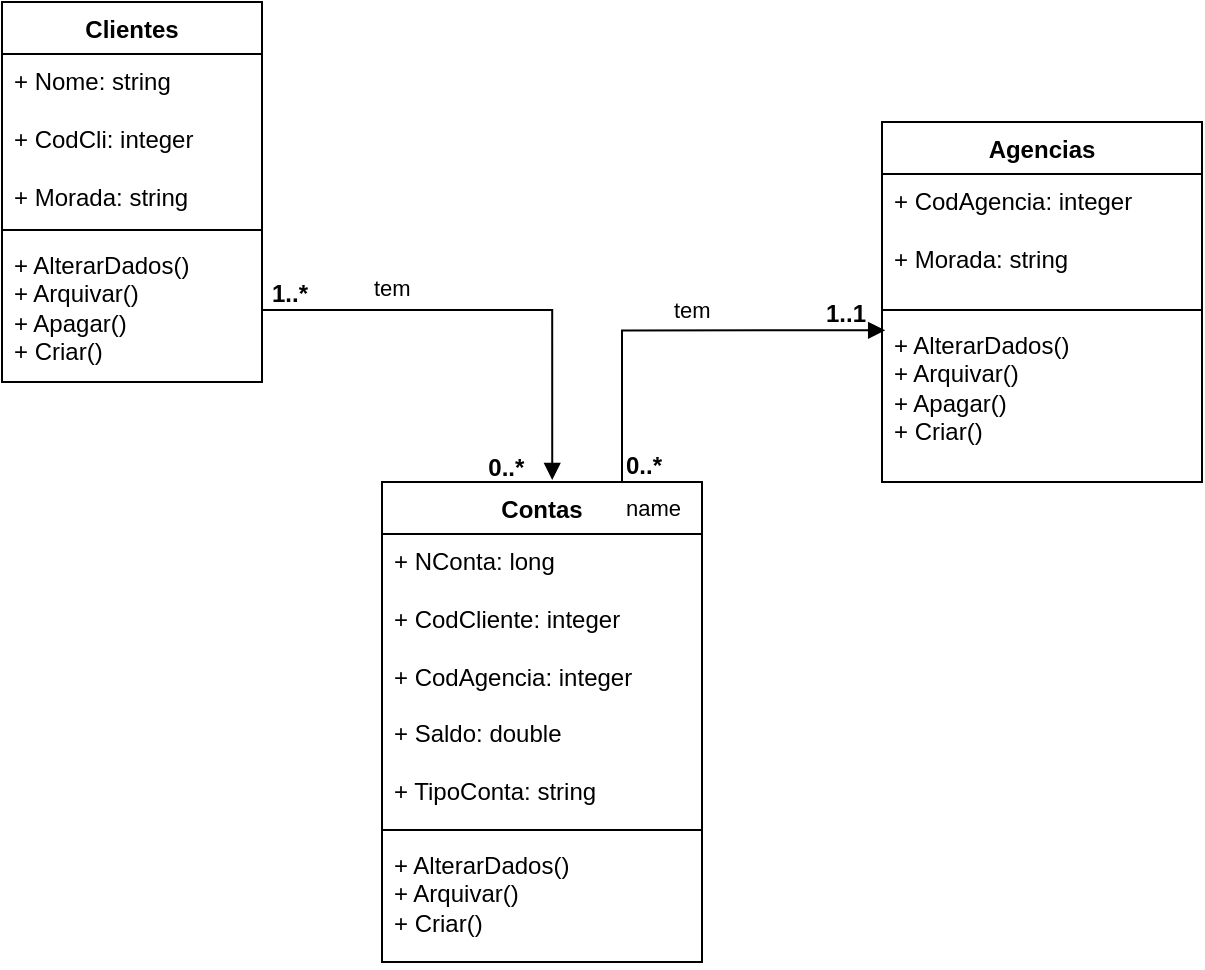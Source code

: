 <mxfile version="23.0.2" type="device" pages="2">
  <diagram name="Página-1" id="qSlkcnga5wFxTFf57-K5">
    <mxGraphModel dx="1047" dy="497" grid="1" gridSize="10" guides="1" tooltips="1" connect="1" arrows="1" fold="1" page="1" pageScale="1" pageWidth="827" pageHeight="1169" math="0" shadow="0">
      <root>
        <mxCell id="0" />
        <mxCell id="1" parent="0" />
        <mxCell id="k9bCb90cWJ05puUlKuU--32" value="Clientes" style="swimlane;fontStyle=1;align=center;verticalAlign=top;childLayout=stackLayout;horizontal=1;startSize=26;horizontalStack=0;resizeParent=1;resizeParentMax=0;resizeLast=0;collapsible=1;marginBottom=0;whiteSpace=wrap;html=1;" vertex="1" parent="1">
          <mxGeometry x="30" y="100" width="130" height="190" as="geometry" />
        </mxCell>
        <mxCell id="k9bCb90cWJ05puUlKuU--33" value="+ Nome: string&lt;br&gt;&lt;br&gt;+ CodCli: integer&lt;br&gt;&lt;br&gt;+ Morada: string" style="text;strokeColor=none;fillColor=none;align=left;verticalAlign=top;spacingLeft=4;spacingRight=4;overflow=hidden;rotatable=0;points=[[0,0.5],[1,0.5]];portConstraint=eastwest;whiteSpace=wrap;html=1;" vertex="1" parent="k9bCb90cWJ05puUlKuU--32">
          <mxGeometry y="26" width="130" height="84" as="geometry" />
        </mxCell>
        <mxCell id="k9bCb90cWJ05puUlKuU--34" value="" style="line;strokeWidth=1;fillColor=none;align=left;verticalAlign=middle;spacingTop=-1;spacingLeft=3;spacingRight=3;rotatable=0;labelPosition=right;points=[];portConstraint=eastwest;strokeColor=inherit;" vertex="1" parent="k9bCb90cWJ05puUlKuU--32">
          <mxGeometry y="110" width="130" height="8" as="geometry" />
        </mxCell>
        <mxCell id="k9bCb90cWJ05puUlKuU--35" value="+ AlterarDados()&lt;br&gt;+ Arquivar()&lt;br&gt;+ Apagar()&lt;br&gt;+ Criar()" style="text;strokeColor=none;fillColor=none;align=left;verticalAlign=top;spacingLeft=4;spacingRight=4;overflow=hidden;rotatable=0;points=[[0,0.5],[1,0.5]];portConstraint=eastwest;whiteSpace=wrap;html=1;" vertex="1" parent="k9bCb90cWJ05puUlKuU--32">
          <mxGeometry y="118" width="130" height="72" as="geometry" />
        </mxCell>
        <mxCell id="k9bCb90cWJ05puUlKuU--36" value="Agencias" style="swimlane;fontStyle=1;align=center;verticalAlign=top;childLayout=stackLayout;horizontal=1;startSize=26;horizontalStack=0;resizeParent=1;resizeParentMax=0;resizeLast=0;collapsible=1;marginBottom=0;whiteSpace=wrap;html=1;" vertex="1" parent="1">
          <mxGeometry x="470" y="160" width="160" height="180" as="geometry" />
        </mxCell>
        <mxCell id="k9bCb90cWJ05puUlKuU--37" value="+ CodAgencia: integer&lt;br&gt;&lt;br&gt;+ Morada: string" style="text;strokeColor=none;fillColor=none;align=left;verticalAlign=top;spacingLeft=4;spacingRight=4;overflow=hidden;rotatable=0;points=[[0,0.5],[1,0.5]];portConstraint=eastwest;whiteSpace=wrap;html=1;" vertex="1" parent="k9bCb90cWJ05puUlKuU--36">
          <mxGeometry y="26" width="160" height="64" as="geometry" />
        </mxCell>
        <mxCell id="k9bCb90cWJ05puUlKuU--38" value="" style="line;strokeWidth=1;fillColor=none;align=left;verticalAlign=middle;spacingTop=-1;spacingLeft=3;spacingRight=3;rotatable=0;labelPosition=right;points=[];portConstraint=eastwest;strokeColor=inherit;" vertex="1" parent="k9bCb90cWJ05puUlKuU--36">
          <mxGeometry y="90" width="160" height="8" as="geometry" />
        </mxCell>
        <mxCell id="k9bCb90cWJ05puUlKuU--39" value="+ AlterarDados()&lt;br style=&quot;border-color: var(--border-color);&quot;&gt;+ Arquivar()&lt;br style=&quot;border-color: var(--border-color);&quot;&gt;+ Apagar()&lt;br style=&quot;border-color: var(--border-color);&quot;&gt;+ Criar()" style="text;strokeColor=none;fillColor=none;align=left;verticalAlign=top;spacingLeft=4;spacingRight=4;overflow=hidden;rotatable=0;points=[[0,0.5],[1,0.5]];portConstraint=eastwest;whiteSpace=wrap;html=1;" vertex="1" parent="k9bCb90cWJ05puUlKuU--36">
          <mxGeometry y="98" width="160" height="82" as="geometry" />
        </mxCell>
        <mxCell id="k9bCb90cWJ05puUlKuU--40" value="Contas" style="swimlane;fontStyle=1;align=center;verticalAlign=top;childLayout=stackLayout;horizontal=1;startSize=26;horizontalStack=0;resizeParent=1;resizeParentMax=0;resizeLast=0;collapsible=1;marginBottom=0;whiteSpace=wrap;html=1;" vertex="1" parent="1">
          <mxGeometry x="220" y="340" width="160" height="240" as="geometry" />
        </mxCell>
        <mxCell id="k9bCb90cWJ05puUlKuU--41" value="+ NConta: long&lt;br&gt;&lt;br&gt;+ CodCliente: integer&lt;br&gt;&lt;br&gt;+ CodAgencia: integer&lt;br&gt;&lt;br&gt;+ Saldo: double&lt;br&gt;&lt;br&gt;+ TipoConta: string" style="text;strokeColor=none;fillColor=none;align=left;verticalAlign=top;spacingLeft=4;spacingRight=4;overflow=hidden;rotatable=0;points=[[0,0.5],[1,0.5]];portConstraint=eastwest;whiteSpace=wrap;html=1;" vertex="1" parent="k9bCb90cWJ05puUlKuU--40">
          <mxGeometry y="26" width="160" height="144" as="geometry" />
        </mxCell>
        <mxCell id="k9bCb90cWJ05puUlKuU--42" value="" style="line;strokeWidth=1;fillColor=none;align=left;verticalAlign=middle;spacingTop=-1;spacingLeft=3;spacingRight=3;rotatable=0;labelPosition=right;points=[];portConstraint=eastwest;strokeColor=inherit;" vertex="1" parent="k9bCb90cWJ05puUlKuU--40">
          <mxGeometry y="170" width="160" height="8" as="geometry" />
        </mxCell>
        <mxCell id="k9bCb90cWJ05puUlKuU--43" value="+ AlterarDados()&lt;br style=&quot;border-color: var(--border-color);&quot;&gt;+ Arquivar()&lt;br style=&quot;border-color: var(--border-color);&quot;&gt;+ Criar()" style="text;strokeColor=none;fillColor=none;align=left;verticalAlign=top;spacingLeft=4;spacingRight=4;overflow=hidden;rotatable=0;points=[[0,0.5],[1,0.5]];portConstraint=eastwest;whiteSpace=wrap;html=1;" vertex="1" parent="k9bCb90cWJ05puUlKuU--40">
          <mxGeometry y="178" width="160" height="62" as="geometry" />
        </mxCell>
        <mxCell id="k9bCb90cWJ05puUlKuU--47" value="tem" style="endArrow=block;endFill=1;html=1;edgeStyle=orthogonalEdgeStyle;align=left;verticalAlign=top;rounded=0;exitX=1;exitY=0.5;exitDx=0;exitDy=0;entryX=0.532;entryY=-0.004;entryDx=0;entryDy=0;entryPerimeter=0;" edge="1" parent="1" source="k9bCb90cWJ05puUlKuU--35" target="k9bCb90cWJ05puUlKuU--40">
          <mxGeometry x="-0.53" y="24" relative="1" as="geometry">
            <mxPoint x="360" y="340" as="sourcePoint" />
            <mxPoint x="520" y="340" as="targetPoint" />
            <mxPoint as="offset" />
          </mxGeometry>
        </mxCell>
        <mxCell id="k9bCb90cWJ05puUlKuU--48" value="&lt;b&gt;&lt;font style=&quot;font-size: 12px;&quot;&gt;1..*&lt;/font&gt;&lt;/b&gt;" style="edgeLabel;resizable=0;html=1;align=left;verticalAlign=bottom;" connectable="0" vertex="1" parent="k9bCb90cWJ05puUlKuU--47">
          <mxGeometry x="-1" relative="1" as="geometry">
            <mxPoint x="3" as="offset" />
          </mxGeometry>
        </mxCell>
        <mxCell id="k9bCb90cWJ05puUlKuU--49" value="&amp;nbsp;0..*" style="text;align=center;fontStyle=1;verticalAlign=middle;spacingLeft=3;spacingRight=3;strokeColor=none;rotatable=0;points=[[0,0.5],[1,0.5]];portConstraint=eastwest;html=1;" vertex="1" parent="1">
          <mxGeometry x="240" y="320" width="80" height="26" as="geometry" />
        </mxCell>
        <mxCell id="k9bCb90cWJ05puUlKuU--56" value="name" style="endArrow=block;endFill=1;html=1;edgeStyle=orthogonalEdgeStyle;align=left;verticalAlign=top;rounded=0;exitX=0.75;exitY=0;exitDx=0;exitDy=0;entryX=0.01;entryY=0.075;entryDx=0;entryDy=0;entryPerimeter=0;" edge="1" parent="1" source="k9bCb90cWJ05puUlKuU--40" target="k9bCb90cWJ05puUlKuU--39">
          <mxGeometry x="-1" relative="1" as="geometry">
            <mxPoint x="360" y="340" as="sourcePoint" />
            <mxPoint x="520" y="340" as="targetPoint" />
          </mxGeometry>
        </mxCell>
        <mxCell id="k9bCb90cWJ05puUlKuU--57" value="&lt;font style=&quot;font-size: 12px;&quot;&gt;&lt;b&gt;0..*&lt;/b&gt;&lt;/font&gt;" style="edgeLabel;resizable=0;html=1;align=left;verticalAlign=bottom;" connectable="0" vertex="1" parent="k9bCb90cWJ05puUlKuU--56">
          <mxGeometry x="-1" relative="1" as="geometry">
            <mxPoint as="offset" />
          </mxGeometry>
        </mxCell>
        <mxCell id="k9bCb90cWJ05puUlKuU--58" value="&lt;b&gt;&lt;font style=&quot;font-size: 12px;&quot;&gt;1..1&lt;/font&gt;&lt;/b&gt;" style="edgeLabel;resizable=0;html=1;align=left;verticalAlign=bottom;" connectable="0" vertex="1" parent="1">
          <mxGeometry x="440" y="264" as="geometry" />
        </mxCell>
        <mxCell id="k9bCb90cWJ05puUlKuU--59" value="&lt;span style=&quot;font-size: 11px; background-color: rgb(255, 255, 255);&quot;&gt;tem&lt;/span&gt;" style="text;whiteSpace=wrap;html=1;" vertex="1" parent="1">
          <mxGeometry x="364" y="240" width="50" height="40" as="geometry" />
        </mxCell>
      </root>
    </mxGraphModel>
  </diagram>
  <diagram id="lKLIkQbAiT_HPARZpi2G" name="Página-2">
    <mxGraphModel dx="1047" dy="497" grid="1" gridSize="10" guides="1" tooltips="1" connect="1" arrows="1" fold="1" page="1" pageScale="1" pageWidth="827" pageHeight="1169" math="0" shadow="0">
      <root>
        <mxCell id="0" />
        <mxCell id="1" parent="0" />
        <mxCell id="-wpEujupi3Q9Y67pAaGg-1" value="Filme" style="swimlane;fontStyle=1;align=center;verticalAlign=top;childLayout=stackLayout;horizontal=1;startSize=26;horizontalStack=0;resizeParent=1;resizeParentMax=0;resizeLast=0;collapsible=1;marginBottom=0;whiteSpace=wrap;html=1;" vertex="1" parent="1">
          <mxGeometry x="300" y="340" width="150" height="160" as="geometry" />
        </mxCell>
        <mxCell id="-wpEujupi3Q9Y67pAaGg-2" value="+ título: string&lt;br&gt;+ ano_realizacao: integer&lt;br&gt;+ duracao: integer" style="text;strokeColor=none;fillColor=none;align=left;verticalAlign=top;spacingLeft=4;spacingRight=4;overflow=hidden;rotatable=0;points=[[0,0.5],[1,0.5]];portConstraint=eastwest;whiteSpace=wrap;html=1;" vertex="1" parent="-wpEujupi3Q9Y67pAaGg-1">
          <mxGeometry y="26" width="150" height="54" as="geometry" />
        </mxCell>
        <mxCell id="-wpEujupi3Q9Y67pAaGg-3" value="" style="line;strokeWidth=1;fillColor=none;align=left;verticalAlign=middle;spacingTop=-1;spacingLeft=3;spacingRight=3;rotatable=0;labelPosition=right;points=[];portConstraint=eastwest;strokeColor=inherit;" vertex="1" parent="-wpEujupi3Q9Y67pAaGg-1">
          <mxGeometry y="80" width="150" height="8" as="geometry" />
        </mxCell>
        <mxCell id="-wpEujupi3Q9Y67pAaGg-4" value="+ adicionar()&lt;br&gt;+ atualizar()&lt;br&gt;+ consultar()&lt;br&gt;+ arquivar()&lt;br&gt;" style="text;strokeColor=none;fillColor=none;align=left;verticalAlign=top;spacingLeft=4;spacingRight=4;overflow=hidden;rotatable=0;points=[[0,0.5],[1,0.5]];portConstraint=eastwest;whiteSpace=wrap;html=1;" vertex="1" parent="-wpEujupi3Q9Y67pAaGg-1">
          <mxGeometry y="88" width="150" height="72" as="geometry" />
        </mxCell>
        <mxCell id="-wpEujupi3Q9Y67pAaGg-5" value="Genero" style="swimlane;fontStyle=1;align=center;verticalAlign=top;childLayout=stackLayout;horizontal=1;startSize=26;horizontalStack=0;resizeParent=1;resizeParentMax=0;resizeLast=0;collapsible=1;marginBottom=0;whiteSpace=wrap;html=1;" vertex="1" parent="1">
          <mxGeometry x="70" y="170" width="130" height="150" as="geometry" />
        </mxCell>
        <mxCell id="-wpEujupi3Q9Y67pAaGg-6" value="+ cod: integer&lt;br&gt;+ designacao: string" style="text;strokeColor=none;fillColor=none;align=left;verticalAlign=top;spacingLeft=4;spacingRight=4;overflow=hidden;rotatable=0;points=[[0,0.5],[1,0.5]];portConstraint=eastwest;whiteSpace=wrap;html=1;" vertex="1" parent="-wpEujupi3Q9Y67pAaGg-5">
          <mxGeometry y="26" width="130" height="44" as="geometry" />
        </mxCell>
        <mxCell id="-wpEujupi3Q9Y67pAaGg-7" value="" style="line;strokeWidth=1;fillColor=none;align=left;verticalAlign=middle;spacingTop=-1;spacingLeft=3;spacingRight=3;rotatable=0;labelPosition=right;points=[];portConstraint=eastwest;strokeColor=inherit;" vertex="1" parent="-wpEujupi3Q9Y67pAaGg-5">
          <mxGeometry y="70" width="130" height="8" as="geometry" />
        </mxCell>
        <mxCell id="-wpEujupi3Q9Y67pAaGg-8" value="+ adicionar()&lt;br&gt;+ atualizar()&lt;br&gt;+ consultar()&lt;br&gt;+ arquivar()&lt;br&gt;" style="text;strokeColor=none;fillColor=none;align=left;verticalAlign=top;spacingLeft=4;spacingRight=4;overflow=hidden;rotatable=0;points=[[0,0.5],[1,0.5]];portConstraint=eastwest;whiteSpace=wrap;html=1;" vertex="1" parent="-wpEujupi3Q9Y67pAaGg-5">
          <mxGeometry y="78" width="130" height="72" as="geometry" />
        </mxCell>
        <mxCell id="-wpEujupi3Q9Y67pAaGg-13" value="País de Oriegm" style="swimlane;fontStyle=1;align=center;verticalAlign=top;childLayout=stackLayout;horizontal=1;startSize=26;horizontalStack=0;resizeParent=1;resizeParentMax=0;resizeLast=0;collapsible=1;marginBottom=0;whiteSpace=wrap;html=1;" vertex="1" parent="1">
          <mxGeometry x="120" y="470" width="120" height="150" as="geometry" />
        </mxCell>
        <mxCell id="-wpEujupi3Q9Y67pAaGg-14" value="+ cod: string&lt;br&gt;+ designacao: string" style="text;strokeColor=none;fillColor=none;align=left;verticalAlign=top;spacingLeft=4;spacingRight=4;overflow=hidden;rotatable=0;points=[[0,0.5],[1,0.5]];portConstraint=eastwest;whiteSpace=wrap;html=1;" vertex="1" parent="-wpEujupi3Q9Y67pAaGg-13">
          <mxGeometry y="26" width="120" height="44" as="geometry" />
        </mxCell>
        <mxCell id="-wpEujupi3Q9Y67pAaGg-15" value="" style="line;strokeWidth=1;fillColor=none;align=left;verticalAlign=middle;spacingTop=-1;spacingLeft=3;spacingRight=3;rotatable=0;labelPosition=right;points=[];portConstraint=eastwest;strokeColor=inherit;" vertex="1" parent="-wpEujupi3Q9Y67pAaGg-13">
          <mxGeometry y="70" width="120" height="8" as="geometry" />
        </mxCell>
        <mxCell id="-wpEujupi3Q9Y67pAaGg-16" value="+ adicionar()&lt;br&gt;+ atualizar()&lt;br&gt;+ consultar()&lt;br&gt;+ arquivar()&lt;br&gt;" style="text;strokeColor=none;fillColor=none;align=left;verticalAlign=top;spacingLeft=4;spacingRight=4;overflow=hidden;rotatable=0;points=[[0,0.5],[1,0.5]];portConstraint=eastwest;whiteSpace=wrap;html=1;" vertex="1" parent="-wpEujupi3Q9Y67pAaGg-13">
          <mxGeometry y="78" width="120" height="72" as="geometry" />
        </mxCell>
        <mxCell id="-wpEujupi3Q9Y67pAaGg-17" value="Realizador" style="swimlane;fontStyle=1;align=center;verticalAlign=top;childLayout=stackLayout;horizontal=1;startSize=26;horizontalStack=0;resizeParent=1;resizeParentMax=0;resizeLast=0;collapsible=1;marginBottom=0;whiteSpace=wrap;html=1;" vertex="1" parent="1">
          <mxGeometry x="513" y="440" width="120" height="180" as="geometry" />
        </mxCell>
        <mxCell id="-wpEujupi3Q9Y67pAaGg-18" value="+ cod: integer&lt;br&gt;+ Nome: string&lt;br&gt;+ Endereço: string&lt;br&gt;+ DataNasc: date" style="text;strokeColor=none;fillColor=none;align=left;verticalAlign=top;spacingLeft=4;spacingRight=4;overflow=hidden;rotatable=0;points=[[0,0.5],[1,0.5]];portConstraint=eastwest;whiteSpace=wrap;html=1;" vertex="1" parent="-wpEujupi3Q9Y67pAaGg-17">
          <mxGeometry y="26" width="120" height="74" as="geometry" />
        </mxCell>
        <mxCell id="-wpEujupi3Q9Y67pAaGg-19" value="" style="line;strokeWidth=1;fillColor=none;align=left;verticalAlign=middle;spacingTop=-1;spacingLeft=3;spacingRight=3;rotatable=0;labelPosition=right;points=[];portConstraint=eastwest;strokeColor=inherit;" vertex="1" parent="-wpEujupi3Q9Y67pAaGg-17">
          <mxGeometry y="100" width="120" height="8" as="geometry" />
        </mxCell>
        <mxCell id="-wpEujupi3Q9Y67pAaGg-20" value="+ adicionar()&lt;br&gt;+ atualizar()&lt;br&gt;+ consultar()&lt;br&gt;+ arquivar()&lt;br&gt;" style="text;strokeColor=none;fillColor=none;align=left;verticalAlign=top;spacingLeft=4;spacingRight=4;overflow=hidden;rotatable=0;points=[[0,0.5],[1,0.5]];portConstraint=eastwest;whiteSpace=wrap;html=1;" vertex="1" parent="-wpEujupi3Q9Y67pAaGg-17">
          <mxGeometry y="108" width="120" height="72" as="geometry" />
        </mxCell>
        <mxCell id="-wpEujupi3Q9Y67pAaGg-21" value="Ator" style="swimlane;fontStyle=1;align=center;verticalAlign=top;childLayout=stackLayout;horizontal=1;startSize=26;horizontalStack=0;resizeParent=1;resizeParentMax=0;resizeLast=0;collapsible=1;marginBottom=0;whiteSpace=wrap;html=1;" vertex="1" parent="1">
          <mxGeometry x="490" y="160" width="116" height="180" as="geometry" />
        </mxCell>
        <mxCell id="-wpEujupi3Q9Y67pAaGg-22" value="+ cod: integer&lt;br&gt;+ Nome: string&lt;br&gt;+ Endereço: string&lt;br&gt;+ DataNasc: date" style="text;strokeColor=none;fillColor=none;align=left;verticalAlign=top;spacingLeft=4;spacingRight=4;overflow=hidden;rotatable=0;points=[[0,0.5],[1,0.5]];portConstraint=eastwest;whiteSpace=wrap;html=1;" vertex="1" parent="-wpEujupi3Q9Y67pAaGg-21">
          <mxGeometry y="26" width="116" height="74" as="geometry" />
        </mxCell>
        <mxCell id="-wpEujupi3Q9Y67pAaGg-23" value="" style="line;strokeWidth=1;fillColor=none;align=left;verticalAlign=middle;spacingTop=-1;spacingLeft=3;spacingRight=3;rotatable=0;labelPosition=right;points=[];portConstraint=eastwest;strokeColor=inherit;" vertex="1" parent="-wpEujupi3Q9Y67pAaGg-21">
          <mxGeometry y="100" width="116" height="8" as="geometry" />
        </mxCell>
        <mxCell id="-wpEujupi3Q9Y67pAaGg-24" value="+ adicionar()&lt;br&gt;+ atualizar()&lt;br&gt;+ consultar()&lt;br&gt;+ arquivar()&lt;br&gt;" style="text;strokeColor=none;fillColor=none;align=left;verticalAlign=top;spacingLeft=4;spacingRight=4;overflow=hidden;rotatable=0;points=[[0,0.5],[1,0.5]];portConstraint=eastwest;whiteSpace=wrap;html=1;" vertex="1" parent="-wpEujupi3Q9Y67pAaGg-21">
          <mxGeometry y="108" width="116" height="72" as="geometry" />
        </mxCell>
        <mxCell id="-wpEujupi3Q9Y67pAaGg-25" value="pertence" style="endArrow=block;endFill=1;html=1;edgeStyle=orthogonalEdgeStyle;align=left;verticalAlign=top;rounded=0;entryX=1;entryY=0.75;entryDx=0;entryDy=0;exitX=0.25;exitY=0;exitDx=0;exitDy=0;" edge="1" parent="1" source="-wpEujupi3Q9Y67pAaGg-1" target="-wpEujupi3Q9Y67pAaGg-5">
          <mxGeometry x="0.282" y="-23" relative="1" as="geometry">
            <mxPoint x="310" y="250" as="sourcePoint" />
            <mxPoint x="240" y="370" as="targetPoint" />
            <mxPoint as="offset" />
          </mxGeometry>
        </mxCell>
        <mxCell id="-wpEujupi3Q9Y67pAaGg-26" value="&lt;b&gt;1..*&lt;/b&gt;" style="edgeLabel;resizable=0;html=1;align=left;verticalAlign=bottom;" connectable="0" vertex="1" parent="-wpEujupi3Q9Y67pAaGg-25">
          <mxGeometry x="-1" relative="1" as="geometry" />
        </mxCell>
        <mxCell id="-wpEujupi3Q9Y67pAaGg-27" value="&lt;font style=&quot;font-size: 11px;&quot;&gt;1..*&lt;/font&gt;" style="text;align=center;fontStyle=1;verticalAlign=middle;spacingLeft=3;spacingRight=3;strokeColor=none;rotatable=0;points=[[0,0.5],[1,0.5]];portConstraint=eastwest;html=1;" vertex="1" parent="1">
          <mxGeometry x="170" y="260" width="80" height="26" as="geometry" />
        </mxCell>
        <mxCell id="-wpEujupi3Q9Y67pAaGg-28" value="participa" style="endArrow=block;endFill=1;html=1;edgeStyle=orthogonalEdgeStyle;align=left;verticalAlign=top;rounded=0;entryX=0.012;entryY=0.164;entryDx=0;entryDy=0;entryPerimeter=0;exitX=0.691;exitY=0.002;exitDx=0;exitDy=0;exitPerimeter=0;" edge="1" parent="1" source="-wpEujupi3Q9Y67pAaGg-1" target="-wpEujupi3Q9Y67pAaGg-24">
          <mxGeometry x="0.036" y="30" relative="1" as="geometry">
            <mxPoint x="420" y="310" as="sourcePoint" />
            <mxPoint x="490" y="320" as="targetPoint" />
            <mxPoint as="offset" />
          </mxGeometry>
        </mxCell>
        <mxCell id="-wpEujupi3Q9Y67pAaGg-29" value="&lt;b&gt;1..*&lt;/b&gt;" style="edgeLabel;resizable=0;html=1;align=left;verticalAlign=bottom;" connectable="0" vertex="1" parent="-wpEujupi3Q9Y67pAaGg-28">
          <mxGeometry x="-1" relative="1" as="geometry">
            <mxPoint y="1" as="offset" />
          </mxGeometry>
        </mxCell>
        <mxCell id="-wpEujupi3Q9Y67pAaGg-30" value="&lt;font style=&quot;font-size: 11px;&quot;&gt;1..*&lt;/font&gt;" style="text;align=center;fontStyle=1;verticalAlign=middle;spacingLeft=3;spacingRight=3;strokeColor=none;rotatable=0;points=[[0,0.5],[1,0.5]];portConstraint=eastwest;html=1;" vertex="1" parent="1">
          <mxGeometry x="1440" y="620" width="80" height="26" as="geometry" />
        </mxCell>
        <mxCell id="-wpEujupi3Q9Y67pAaGg-31" value="produz" style="endArrow=block;endFill=1;html=1;edgeStyle=orthogonalEdgeStyle;align=left;verticalAlign=top;rounded=0;exitX=0.5;exitY=0;exitDx=0;exitDy=0;entryX=-0.008;entryY=0.266;entryDx=0;entryDy=0;entryPerimeter=0;" edge="1" parent="1" source="-wpEujupi3Q9Y67pAaGg-13" target="-wpEujupi3Q9Y67pAaGg-4">
          <mxGeometry x="-0.401" y="27" relative="1" as="geometry">
            <mxPoint x="330" y="480" as="sourcePoint" />
            <mxPoint x="490" y="480" as="targetPoint" />
            <mxPoint as="offset" />
          </mxGeometry>
        </mxCell>
        <mxCell id="-wpEujupi3Q9Y67pAaGg-32" value="&lt;b&gt;1..1&lt;/b&gt;" style="edgeLabel;resizable=0;html=1;align=left;verticalAlign=bottom;" connectable="0" vertex="1" parent="-wpEujupi3Q9Y67pAaGg-31">
          <mxGeometry x="-1" relative="1" as="geometry">
            <mxPoint x="2" y="1" as="offset" />
          </mxGeometry>
        </mxCell>
        <mxCell id="-wpEujupi3Q9Y67pAaGg-33" value="&lt;font style=&quot;font-size: 11px;&quot;&gt;0..*&lt;/font&gt;" style="text;align=center;fontStyle=1;verticalAlign=middle;spacingLeft=3;spacingRight=3;strokeColor=none;rotatable=0;points=[[0,0.5],[1,0.5]];portConstraint=eastwest;html=1;" vertex="1" parent="1">
          <mxGeometry x="244" y="425" width="80" height="26" as="geometry" />
        </mxCell>
        <mxCell id="-wpEujupi3Q9Y67pAaGg-34" value="realiza" style="endArrow=block;endFill=1;html=1;edgeStyle=orthogonalEdgeStyle;align=left;verticalAlign=top;rounded=0;exitX=0.5;exitY=0;exitDx=0;exitDy=0;entryX=1.016;entryY=0.284;entryDx=0;entryDy=0;entryPerimeter=0;" edge="1" parent="1" source="-wpEujupi3Q9Y67pAaGg-17" target="-wpEujupi3Q9Y67pAaGg-4">
          <mxGeometry x="-0.02" y="-30" relative="1" as="geometry">
            <mxPoint x="330" y="400" as="sourcePoint" />
            <mxPoint x="490" y="400" as="targetPoint" />
            <mxPoint as="offset" />
          </mxGeometry>
        </mxCell>
        <mxCell id="-wpEujupi3Q9Y67pAaGg-35" value="&lt;b&gt;1..*&lt;/b&gt;" style="edgeLabel;resizable=0;html=1;align=left;verticalAlign=bottom;" connectable="0" vertex="1" parent="-wpEujupi3Q9Y67pAaGg-34">
          <mxGeometry x="-1" relative="1" as="geometry">
            <mxPoint x="3" y="-1" as="offset" />
          </mxGeometry>
        </mxCell>
        <mxCell id="-wpEujupi3Q9Y67pAaGg-36" value="&lt;font style=&quot;font-size: 11px;&quot;&gt;1..*&lt;/font&gt;" style="text;align=center;fontStyle=1;verticalAlign=middle;spacingLeft=3;spacingRight=3;strokeColor=none;rotatable=0;points=[[0,0.5],[1,0.5]];portConstraint=eastwest;html=1;" vertex="1" parent="1">
          <mxGeometry x="420" y="448" width="80" height="26" as="geometry" />
        </mxCell>
      </root>
    </mxGraphModel>
  </diagram>
</mxfile>
